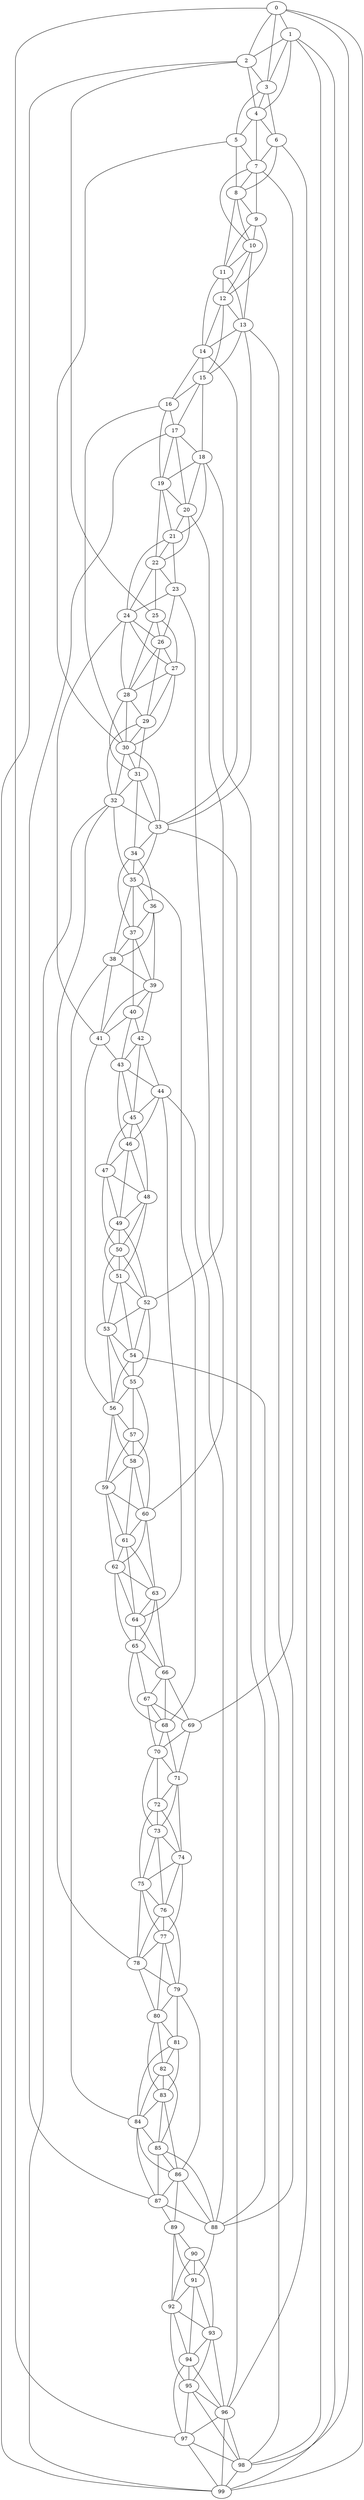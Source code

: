 strict graph "watts_strogatz_graph(100,6,0.1)" {
0;
1;
2;
3;
4;
5;
6;
7;
8;
9;
10;
11;
12;
13;
14;
15;
16;
17;
18;
19;
20;
21;
22;
23;
24;
25;
26;
27;
28;
29;
30;
31;
32;
33;
34;
35;
36;
37;
38;
39;
40;
41;
42;
43;
44;
45;
46;
47;
48;
49;
50;
51;
52;
53;
54;
55;
56;
57;
58;
59;
60;
61;
62;
63;
64;
65;
66;
67;
68;
69;
70;
71;
72;
73;
74;
75;
76;
77;
78;
79;
80;
81;
82;
83;
84;
85;
86;
87;
88;
89;
90;
91;
92;
93;
94;
95;
96;
97;
98;
99;
0 -- 1  [is_available=True, prob="1.0"];
0 -- 2  [is_available=True, prob="0.570780592234"];
0 -- 3  [is_available=True, prob="1.0"];
0 -- 97  [is_available=True, prob="0.77555364286"];
0 -- 98  [is_available=True, prob="0.456603083694"];
0 -- 99  [is_available=True, prob="0.784514444896"];
1 -- 2  [is_available=True, prob="0.268069506966"];
1 -- 99  [is_available=True, prob="1.0"];
1 -- 4  [is_available=True, prob="1.0"];
1 -- 98  [is_available=True, prob="0.2432431184"];
1 -- 3  [is_available=True, prob="1.0"];
2 -- 3  [is_available=True, prob="0.489868060304"];
2 -- 4  [is_available=True, prob="1.0"];
2 -- 99  [is_available=True, prob="1.0"];
2 -- 25  [is_available=True, prob="1.0"];
3 -- 4  [is_available=True, prob="0.861359312424"];
3 -- 5  [is_available=True, prob="0.0851819518894"];
3 -- 6  [is_available=True, prob="0.204466585893"];
4 -- 5  [is_available=True, prob="0.352600470543"];
4 -- 6  [is_available=True, prob="0.622332510351"];
4 -- 7  [is_available=True, prob="0.48210420345"];
5 -- 7  [is_available=True, prob="0.0883649887137"];
5 -- 8  [is_available=True, prob="0.231522421176"];
5 -- 30  [is_available=True, prob="0.326130905905"];
6 -- 96  [is_available=True, prob="0.723735907387"];
6 -- 7  [is_available=True, prob="0.614457142419"];
6 -- 8  [is_available=True, prob="0.750479799147"];
7 -- 8  [is_available=True, prob="0.615524144373"];
7 -- 9  [is_available=True, prob="0.489283478939"];
7 -- 10  [is_available=True, prob="0.355808776059"];
7 -- 69  [is_available=True, prob="0.432407892385"];
8 -- 9  [is_available=True, prob="0.665487787024"];
8 -- 10  [is_available=True, prob="0.392851125058"];
8 -- 11  [is_available=True, prob="1.0"];
9 -- 10  [is_available=True, prob="0.00877806429832"];
9 -- 11  [is_available=True, prob="0.344781701569"];
9 -- 12  [is_available=True, prob="0.181768730244"];
10 -- 11  [is_available=True, prob="0.0744526594504"];
10 -- 12  [is_available=True, prob="0.277556434769"];
10 -- 13  [is_available=True, prob="0.845367904491"];
11 -- 12  [is_available=True, prob="0.685235417019"];
11 -- 13  [is_available=True, prob="0.726585539184"];
11 -- 14  [is_available=True, prob="1.0"];
12 -- 13  [is_available=True, prob="0.202115366252"];
12 -- 14  [is_available=True, prob="0.440800599075"];
12 -- 15  [is_available=True, prob="0.887518502745"];
13 -- 33  [is_available=True, prob="0.452114572049"];
13 -- 14  [is_available=True, prob="0.49355567213"];
13 -- 15  [is_available=True, prob="0.18996692172"];
13 -- 88  [is_available=True, prob="1.0"];
14 -- 33  [is_available=True, prob="0.575921977111"];
14 -- 15  [is_available=True, prob="0.216326149903"];
14 -- 16  [is_available=True, prob="0.629954526414"];
15 -- 16  [is_available=True, prob="0.0565433413558"];
15 -- 17  [is_available=True, prob="0.866704433042"];
15 -- 18  [is_available=True, prob="0.926153496311"];
16 -- 17  [is_available=True, prob="0.380362513121"];
16 -- 19  [is_available=True, prob="1.0"];
16 -- 30  [is_available=True, prob="0.363299368731"];
17 -- 18  [is_available=True, prob="0.607608974665"];
17 -- 19  [is_available=True, prob="0.978100108377"];
17 -- 20  [is_available=True, prob="0.9284263454"];
17 -- 87  [is_available=True, prob="1.0"];
18 -- 19  [is_available=True, prob="1.0"];
18 -- 20  [is_available=True, prob="0.0058121624488"];
18 -- 21  [is_available=True, prob="0.192870296905"];
18 -- 88  [is_available=True, prob="0.621236372973"];
19 -- 20  [is_available=True, prob="0.697437829532"];
19 -- 21  [is_available=True, prob="1.0"];
19 -- 22  [is_available=True, prob="0.227995430736"];
20 -- 52  [is_available=True, prob="0.379180999934"];
20 -- 21  [is_available=True, prob="0.285488844912"];
20 -- 22  [is_available=True, prob="0.23306693339"];
21 -- 22  [is_available=True, prob="1.0"];
21 -- 23  [is_available=True, prob="0.053927789065"];
21 -- 24  [is_available=True, prob="0.983404318209"];
22 -- 23  [is_available=True, prob="1.0"];
22 -- 24  [is_available=True, prob="0.506420156457"];
22 -- 25  [is_available=True, prob="0.321565134628"];
23 -- 24  [is_available=True, prob="0.27429256639"];
23 -- 26  [is_available=True, prob="0.157900541639"];
23 -- 60  [is_available=True, prob="0.800598958757"];
24 -- 41  [is_available=True, prob="0.739617121419"];
24 -- 26  [is_available=True, prob="0.866950396081"];
24 -- 27  [is_available=True, prob="0.733105637277"];
24 -- 28  [is_available=True, prob="1.0"];
25 -- 26  [is_available=True, prob="0.867246212181"];
25 -- 27  [is_available=True, prob="0.773665813115"];
25 -- 28  [is_available=True, prob="0.980409485933"];
26 -- 27  [is_available=True, prob="0.446149616019"];
26 -- 28  [is_available=True, prob="1.0"];
26 -- 29  [is_available=True, prob="0.576601293479"];
27 -- 28  [is_available=True, prob="0.705306880099"];
27 -- 29  [is_available=True, prob="1.0"];
27 -- 30  [is_available=True, prob="1.0"];
28 -- 29  [is_available=True, prob="0.885762568303"];
28 -- 30  [is_available=True, prob="0.969438797473"];
28 -- 31  [is_available=True, prob="0.944419016107"];
29 -- 32  [is_available=True, prob="0.249167857349"];
29 -- 30  [is_available=True, prob="1.0"];
29 -- 31  [is_available=True, prob="0.0257049891847"];
30 -- 32  [is_available=True, prob="0.13008628257"];
30 -- 33  [is_available=True, prob="0.250027230056"];
30 -- 31  [is_available=True, prob="0.489088772988"];
31 -- 32  [is_available=True, prob="0.317542829681"];
31 -- 33  [is_available=True, prob="0.839086937048"];
31 -- 34  [is_available=True, prob="1.0"];
32 -- 33  [is_available=True, prob="0.556846600839"];
32 -- 35  [is_available=True, prob="0.575446204745"];
32 -- 78  [is_available=True, prob="0.886014580288"];
32 -- 99  [is_available=True, prob="0.323622709493"];
33 -- 96  [is_available=True, prob="0.259545056171"];
33 -- 34  [is_available=True, prob="0.0158975521511"];
33 -- 35  [is_available=True, prob="0.977530989553"];
34 -- 35  [is_available=True, prob="0.746562225187"];
34 -- 36  [is_available=True, prob="1.0"];
34 -- 37  [is_available=True, prob="0.185754042961"];
35 -- 36  [is_available=True, prob="1.0"];
35 -- 37  [is_available=True, prob="0.694997302063"];
35 -- 38  [is_available=True, prob="0.35337471562"];
35 -- 68  [is_available=True, prob="0.378254469063"];
36 -- 37  [is_available=True, prob="0.126642004172"];
36 -- 38  [is_available=True, prob="0.0460160332813"];
36 -- 39  [is_available=True, prob="1.0"];
37 -- 38  [is_available=True, prob="0.65843923177"];
37 -- 39  [is_available=True, prob="0.953535068931"];
37 -- 40  [is_available=True, prob="0.224944493108"];
38 -- 39  [is_available=True, prob="0.992711662283"];
38 -- 41  [is_available=True, prob="0.71850413129"];
38 -- 84  [is_available=True, prob="0.460302103428"];
39 -- 40  [is_available=True, prob="1.0"];
39 -- 41  [is_available=True, prob="1.0"];
39 -- 42  [is_available=True, prob="0.50183976913"];
40 -- 41  [is_available=True, prob="1.0"];
40 -- 42  [is_available=True, prob="0.245586182987"];
40 -- 43  [is_available=True, prob="0.339794471944"];
41 -- 43  [is_available=True, prob="0.128326131068"];
41 -- 56  [is_available=True, prob="0.404317095897"];
42 -- 43  [is_available=True, prob="1.0"];
42 -- 44  [is_available=True, prob="0.302140657689"];
42 -- 45  [is_available=True, prob="1.0"];
43 -- 44  [is_available=True, prob="1.0"];
43 -- 45  [is_available=True, prob="0.803601266473"];
43 -- 46  [is_available=True, prob="0.505691051312"];
44 -- 64  [is_available=True, prob="0.161753947147"];
44 -- 45  [is_available=True, prob="1.0"];
44 -- 46  [is_available=True, prob="0.953019288817"];
44 -- 88  [is_available=True, prob="0.130089883292"];
45 -- 46  [is_available=True, prob="0.998921596708"];
45 -- 47  [is_available=True, prob="0.116912814923"];
45 -- 48  [is_available=True, prob="1.0"];
46 -- 47  [is_available=True, prob="0.460040380499"];
46 -- 48  [is_available=True, prob="1.0"];
46 -- 49  [is_available=True, prob="0.0404279275272"];
47 -- 48  [is_available=True, prob="0.388929694434"];
47 -- 49  [is_available=True, prob="0.326330837432"];
47 -- 50  [is_available=True, prob="0.71676070409"];
48 -- 49  [is_available=True, prob="0.411273626576"];
48 -- 50  [is_available=True, prob="0.146621160252"];
48 -- 51  [is_available=True, prob="0.574487551023"];
49 -- 50  [is_available=True, prob="1.0"];
49 -- 51  [is_available=True, prob="0.963869787361"];
49 -- 52  [is_available=True, prob="0.174014673325"];
50 -- 51  [is_available=True, prob="0.121680958465"];
50 -- 52  [is_available=True, prob="1.0"];
50 -- 53  [is_available=True, prob="1.0"];
51 -- 52  [is_available=True, prob="0.0702287031638"];
51 -- 53  [is_available=True, prob="0.407980932168"];
51 -- 54  [is_available=True, prob="0.021983759839"];
52 -- 53  [is_available=True, prob="0.739711281798"];
52 -- 54  [is_available=True, prob="0.476211037663"];
52 -- 55  [is_available=True, prob="0.982626434575"];
53 -- 54  [is_available=True, prob="0.77022395984"];
53 -- 55  [is_available=True, prob="0.327463552428"];
53 -- 56  [is_available=True, prob="0.305502594936"];
54 -- 98  [is_available=True, prob="0.808105624471"];
54 -- 55  [is_available=True, prob="0.992256816448"];
54 -- 56  [is_available=True, prob="0.811275964033"];
55 -- 56  [is_available=True, prob="0.291914981898"];
55 -- 57  [is_available=True, prob="0.162538245653"];
55 -- 58  [is_available=True, prob="0.569987632425"];
56 -- 57  [is_available=True, prob="0.547236730709"];
56 -- 58  [is_available=True, prob="0.809019773912"];
56 -- 59  [is_available=True, prob="0.623066465089"];
57 -- 58  [is_available=True, prob="0.251586157569"];
57 -- 59  [is_available=True, prob="0.259845793107"];
57 -- 60  [is_available=True, prob="0.145697837047"];
58 -- 59  [is_available=True, prob="0.24765702919"];
58 -- 60  [is_available=True, prob="1.0"];
58 -- 61  [is_available=True, prob="0.509418170763"];
59 -- 60  [is_available=True, prob="0.857367224115"];
59 -- 61  [is_available=True, prob="0.938680888202"];
59 -- 62  [is_available=True, prob="0.0657448760263"];
60 -- 61  [is_available=True, prob="0.772487112501"];
60 -- 62  [is_available=True, prob="1.0"];
60 -- 63  [is_available=True, prob="0.502573893187"];
61 -- 64  [is_available=True, prob="1.0"];
61 -- 62  [is_available=True, prob="1.0"];
61 -- 63  [is_available=True, prob="0.774782852819"];
62 -- 64  [is_available=True, prob="0.197262424457"];
62 -- 65  [is_available=True, prob="0.265107822855"];
62 -- 63  [is_available=True, prob="0.22356405446"];
63 -- 64  [is_available=True, prob="0.999778953796"];
63 -- 65  [is_available=True, prob="0.800115527573"];
63 -- 66  [is_available=True, prob="0.01379919215"];
64 -- 65  [is_available=True, prob="1.0"];
64 -- 66  [is_available=True, prob="0.328430543351"];
65 -- 66  [is_available=True, prob="0.0612862253062"];
65 -- 67  [is_available=True, prob="0.206497573718"];
65 -- 68  [is_available=True, prob="0.960841693029"];
66 -- 67  [is_available=True, prob="1.0"];
66 -- 68  [is_available=True, prob="0.396004905182"];
66 -- 69  [is_available=True, prob="1.0"];
67 -- 68  [is_available=True, prob="0.664682836611"];
67 -- 69  [is_available=True, prob="0.299460840522"];
67 -- 70  [is_available=True, prob="0.868301490668"];
68 -- 70  [is_available=True, prob="0.441460597847"];
68 -- 71  [is_available=True, prob="1.0"];
69 -- 70  [is_available=True, prob="1.0"];
69 -- 71  [is_available=True, prob="0.280415959147"];
70 -- 71  [is_available=True, prob="0.49476236482"];
70 -- 72  [is_available=True, prob="0.371558202655"];
70 -- 73  [is_available=True, prob="0.978710878941"];
71 -- 72  [is_available=True, prob="1.0"];
71 -- 73  [is_available=True, prob="0.107404483198"];
71 -- 74  [is_available=True, prob="1.0"];
72 -- 73  [is_available=True, prob="1.0"];
72 -- 74  [is_available=True, prob="0.833844560626"];
72 -- 75  [is_available=True, prob="1.0"];
73 -- 74  [is_available=True, prob="0.853896908961"];
73 -- 75  [is_available=True, prob="0.268808137834"];
73 -- 76  [is_available=True, prob="1.0"];
74 -- 75  [is_available=True, prob="0.609321302192"];
74 -- 76  [is_available=True, prob="0.515882432522"];
74 -- 77  [is_available=True, prob="0.254714377865"];
75 -- 76  [is_available=True, prob="0.265114136531"];
75 -- 77  [is_available=True, prob="0.4268311599"];
75 -- 78  [is_available=True, prob="1.0"];
76 -- 77  [is_available=True, prob="1.0"];
76 -- 78  [is_available=True, prob="0.0336393469813"];
76 -- 79  [is_available=True, prob="0.369126871238"];
77 -- 78  [is_available=True, prob="0.343233229792"];
77 -- 79  [is_available=True, prob="0.956819302973"];
77 -- 80  [is_available=True, prob="0.40833426427"];
78 -- 79  [is_available=True, prob="0.540270736004"];
78 -- 80  [is_available=True, prob="0.866638348807"];
79 -- 80  [is_available=True, prob="0.265070963719"];
79 -- 81  [is_available=True, prob="0.0864066211942"];
79 -- 86  [is_available=True, prob="0.218917445876"];
80 -- 81  [is_available=True, prob="0.289231392563"];
80 -- 82  [is_available=True, prob="1.0"];
80 -- 83  [is_available=True, prob="0.495387149088"];
81 -- 82  [is_available=True, prob="1.0"];
81 -- 83  [is_available=True, prob="0.602292481493"];
81 -- 84  [is_available=True, prob="0.775390368593"];
82 -- 83  [is_available=True, prob="0.0317628789286"];
82 -- 84  [is_available=True, prob="0.45381513852"];
82 -- 85  [is_available=True, prob="0.547347487588"];
83 -- 84  [is_available=True, prob="1.0"];
83 -- 85  [is_available=True, prob="0.40459706597"];
83 -- 86  [is_available=True, prob="0.408033965922"];
84 -- 85  [is_available=True, prob="0.485425222263"];
84 -- 86  [is_available=True, prob="0.683431402462"];
84 -- 87  [is_available=True, prob="0.926424994214"];
85 -- 86  [is_available=True, prob="1.0"];
85 -- 87  [is_available=True, prob="1.0"];
85 -- 88  [is_available=True, prob="0.146048092232"];
86 -- 87  [is_available=True, prob="0.697028026472"];
86 -- 88  [is_available=True, prob="0.497430350577"];
86 -- 89  [is_available=True, prob="0.695415893879"];
87 -- 88  [is_available=True, prob="0.0546236135123"];
87 -- 89  [is_available=True, prob="1.0"];
88 -- 91  [is_available=True, prob="0.177027386618"];
89 -- 90  [is_available=True, prob="1.0"];
89 -- 91  [is_available=True, prob="1.0"];
89 -- 92  [is_available=True, prob="1.0"];
90 -- 91  [is_available=True, prob="1.0"];
90 -- 92  [is_available=True, prob="0.428622323181"];
90 -- 93  [is_available=True, prob="0.848204835174"];
91 -- 92  [is_available=True, prob="0.383240439974"];
91 -- 93  [is_available=True, prob="0.0942485140642"];
91 -- 94  [is_available=True, prob="1.0"];
92 -- 93  [is_available=True, prob="1.0"];
92 -- 94  [is_available=True, prob="1.0"];
92 -- 95  [is_available=True, prob="0.463635405219"];
93 -- 96  [is_available=True, prob="0.510907041909"];
93 -- 94  [is_available=True, prob="1.0"];
93 -- 95  [is_available=True, prob="1.0"];
94 -- 96  [is_available=True, prob="0.0913920586417"];
94 -- 97  [is_available=True, prob="0.607948194105"];
94 -- 95  [is_available=True, prob="0.698984821774"];
95 -- 96  [is_available=True, prob="1.0"];
95 -- 97  [is_available=True, prob="0.972437785524"];
95 -- 98  [is_available=True, prob="0.190375107096"];
96 -- 97  [is_available=True, prob="0.247810443845"];
96 -- 98  [is_available=True, prob="0.506147799564"];
96 -- 99  [is_available=True, prob="0.763425787849"];
97 -- 98  [is_available=True, prob="0.0954717302248"];
97 -- 99  [is_available=True, prob="0.616824792628"];
98 -- 99  [is_available=True, prob="0.737825420217"];
}
